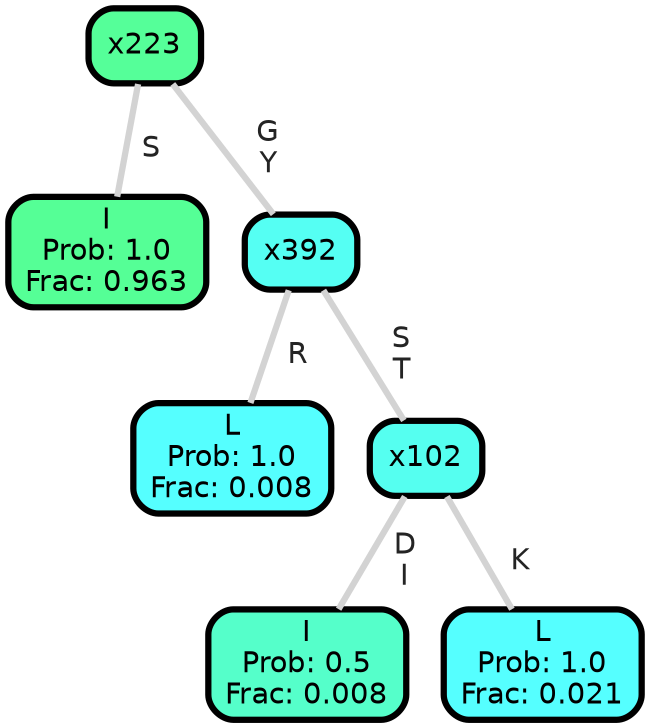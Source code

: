 graph Tree {
node [shape=box, style="filled, rounded",color="black",penwidth="3",fontcolor="black",                 fontname=helvetica] ;
graph [ranksep="0 equally", splines=straight,                 bgcolor=transparent, dpi=200] ;
edge [fontname=helvetica, fontweight=bold,fontcolor=grey14,color=lightgray] ;
0 [label="I
Prob: 1.0
Frac: 0.963", fillcolor="#55ff96"] ;
1 [label="x223", fillcolor="#55ff99"] ;
2 [label="L
Prob: 1.0
Frac: 0.008", fillcolor="#55ffff"] ;
3 [label="x392", fillcolor="#55fff3"] ;
4 [label="I
Prob: 0.5
Frac: 0.008", fillcolor="#55ffca"] ;
5 [label="x102", fillcolor="#55fff0"] ;
6 [label="L
Prob: 1.0
Frac: 0.021", fillcolor="#55ffff"] ;
1 -- 0 [label=" S",penwidth=3] ;
1 -- 3 [label=" G\n Y",penwidth=3] ;
3 -- 2 [label=" R",penwidth=3] ;
3 -- 5 [label=" S\n T",penwidth=3] ;
5 -- 4 [label=" D\n I",penwidth=3] ;
5 -- 6 [label=" K",penwidth=3] ;
{rank = same;}}